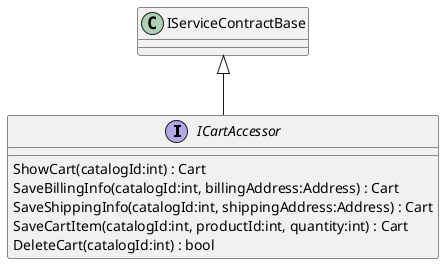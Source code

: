 @startuml
interface ICartAccessor {
    ShowCart(catalogId:int) : Cart
    SaveBillingInfo(catalogId:int, billingAddress:Address) : Cart
    SaveShippingInfo(catalogId:int, shippingAddress:Address) : Cart
    SaveCartItem(catalogId:int, productId:int, quantity:int) : Cart
    DeleteCart(catalogId:int) : bool
}
IServiceContractBase <|-- ICartAccessor
@enduml
